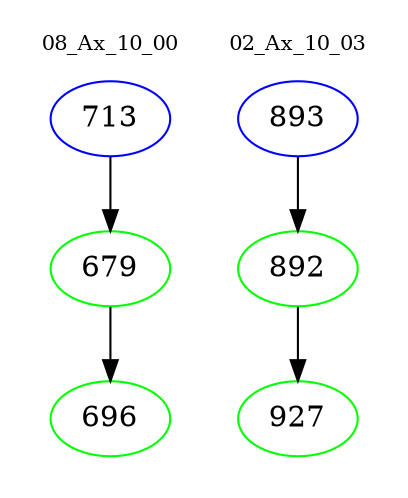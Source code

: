 digraph{
subgraph cluster_0 {
color = white
label = "08_Ax_10_00";
fontsize=10;
T0_713 [label="713", color="blue"]
T0_713 -> T0_679 [color="black"]
T0_679 [label="679", color="green"]
T0_679 -> T0_696 [color="black"]
T0_696 [label="696", color="green"]
}
subgraph cluster_1 {
color = white
label = "02_Ax_10_03";
fontsize=10;
T1_893 [label="893", color="blue"]
T1_893 -> T1_892 [color="black"]
T1_892 [label="892", color="green"]
T1_892 -> T1_927 [color="black"]
T1_927 [label="927", color="green"]
}
}
